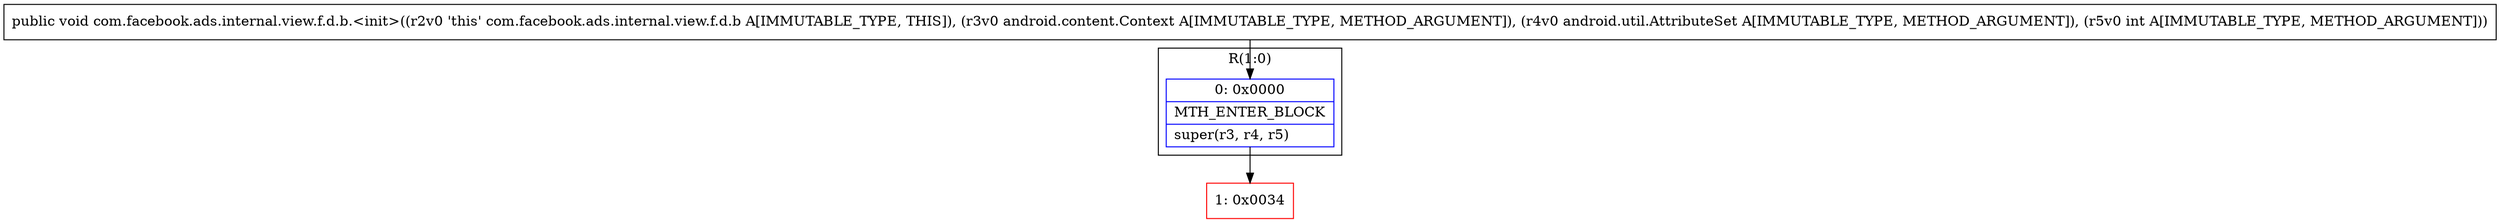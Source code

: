 digraph "CFG forcom.facebook.ads.internal.view.f.d.b.\<init\>(Landroid\/content\/Context;Landroid\/util\/AttributeSet;I)V" {
subgraph cluster_Region_759922534 {
label = "R(1:0)";
node [shape=record,color=blue];
Node_0 [shape=record,label="{0\:\ 0x0000|MTH_ENTER_BLOCK\l|super(r3, r4, r5)\l}"];
}
Node_1 [shape=record,color=red,label="{1\:\ 0x0034}"];
MethodNode[shape=record,label="{public void com.facebook.ads.internal.view.f.d.b.\<init\>((r2v0 'this' com.facebook.ads.internal.view.f.d.b A[IMMUTABLE_TYPE, THIS]), (r3v0 android.content.Context A[IMMUTABLE_TYPE, METHOD_ARGUMENT]), (r4v0 android.util.AttributeSet A[IMMUTABLE_TYPE, METHOD_ARGUMENT]), (r5v0 int A[IMMUTABLE_TYPE, METHOD_ARGUMENT])) }"];
MethodNode -> Node_0;
Node_0 -> Node_1;
}

